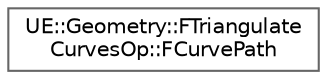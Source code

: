 digraph "Graphical Class Hierarchy"
{
 // INTERACTIVE_SVG=YES
 // LATEX_PDF_SIZE
  bgcolor="transparent";
  edge [fontname=Helvetica,fontsize=10,labelfontname=Helvetica,labelfontsize=10];
  node [fontname=Helvetica,fontsize=10,shape=box,height=0.2,width=0.4];
  rankdir="LR";
  Node0 [id="Node000000",label="UE::Geometry::FTriangulate\lCurvesOp::FCurvePath",height=0.2,width=0.4,color="grey40", fillcolor="white", style="filled",URL="$d8/dca/structUE_1_1Geometry_1_1FTriangulateCurvesOp_1_1FCurvePath.html",tooltip=" "];
}
